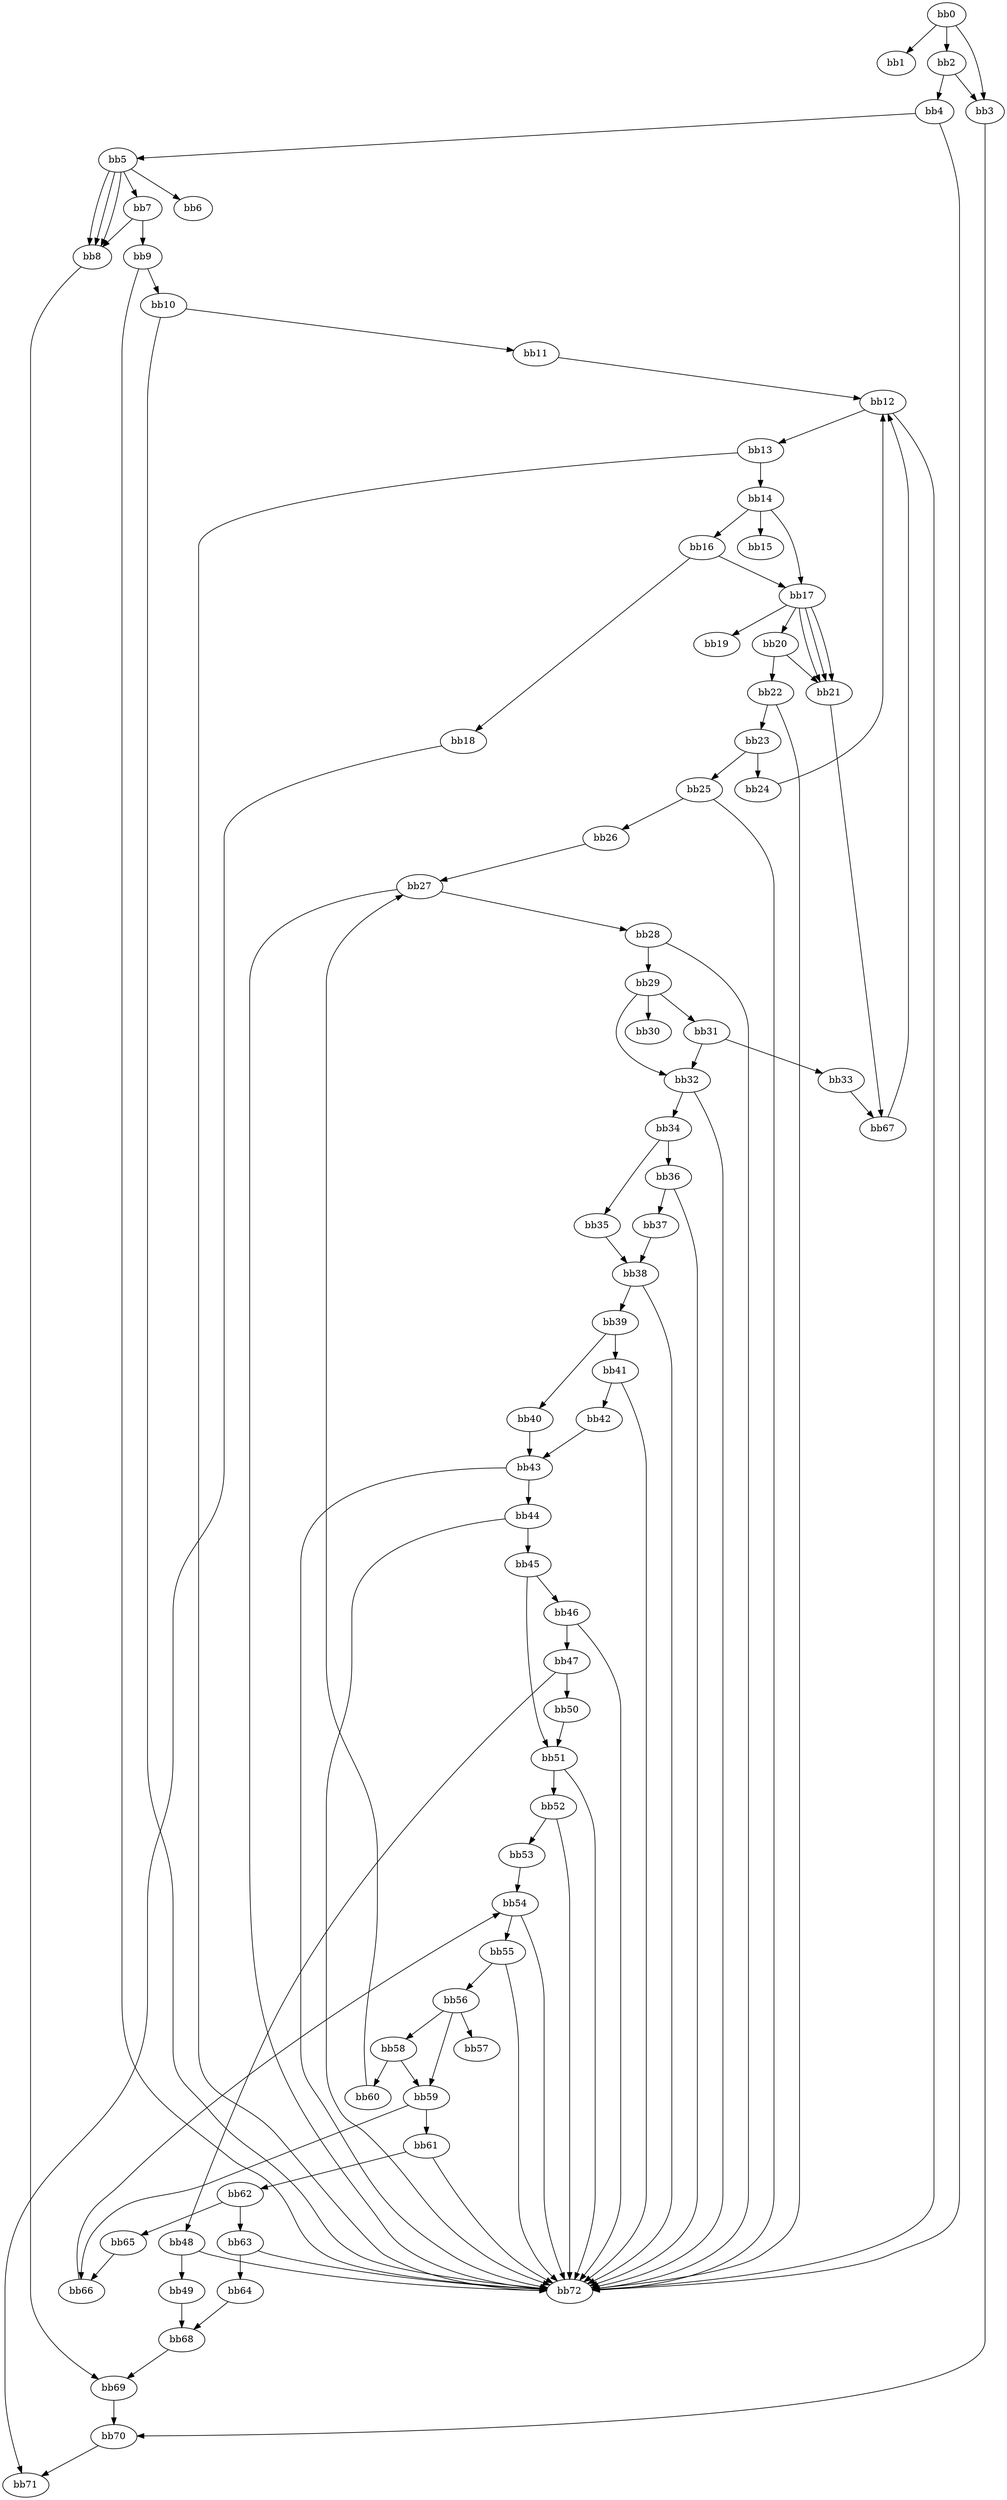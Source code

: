 digraph {
    0 [ label = "bb0\l" ]
    1 [ label = "bb1\l" ]
    2 [ label = "bb2\l" ]
    3 [ label = "bb3\l" ]
    4 [ label = "bb4\l" ]
    5 [ label = "bb5\l" ]
    6 [ label = "bb6\l" ]
    7 [ label = "bb7\l" ]
    8 [ label = "bb8\l" ]
    9 [ label = "bb9\l" ]
    10 [ label = "bb10\l" ]
    11 [ label = "bb11\l" ]
    12 [ label = "bb12\l" ]
    13 [ label = "bb13\l" ]
    14 [ label = "bb14\l" ]
    15 [ label = "bb15\l" ]
    16 [ label = "bb16\l" ]
    17 [ label = "bb17\l" ]
    18 [ label = "bb18\l" ]
    19 [ label = "bb19\l" ]
    20 [ label = "bb20\l" ]
    21 [ label = "bb21\l" ]
    22 [ label = "bb22\l" ]
    23 [ label = "bb23\l" ]
    24 [ label = "bb24\l" ]
    25 [ label = "bb25\l" ]
    26 [ label = "bb26\l" ]
    27 [ label = "bb27\l" ]
    28 [ label = "bb28\l" ]
    29 [ label = "bb29\l" ]
    30 [ label = "bb30\l" ]
    31 [ label = "bb31\l" ]
    32 [ label = "bb32\l" ]
    33 [ label = "bb33\l" ]
    34 [ label = "bb34\l" ]
    35 [ label = "bb35\l" ]
    36 [ label = "bb36\l" ]
    37 [ label = "bb37\l" ]
    38 [ label = "bb38\l" ]
    39 [ label = "bb39\l" ]
    40 [ label = "bb40\l" ]
    41 [ label = "bb41\l" ]
    42 [ label = "bb42\l" ]
    43 [ label = "bb43\l" ]
    44 [ label = "bb44\l" ]
    45 [ label = "bb45\l" ]
    46 [ label = "bb46\l" ]
    47 [ label = "bb47\l" ]
    48 [ label = "bb48\l" ]
    49 [ label = "bb49\l" ]
    50 [ label = "bb50\l" ]
    51 [ label = "bb51\l" ]
    52 [ label = "bb52\l" ]
    53 [ label = "bb53\l" ]
    54 [ label = "bb54\l" ]
    55 [ label = "bb55\l" ]
    56 [ label = "bb56\l" ]
    57 [ label = "bb57\l" ]
    58 [ label = "bb58\l" ]
    59 [ label = "bb59\l" ]
    60 [ label = "bb60\l" ]
    61 [ label = "bb61\l" ]
    62 [ label = "bb62\l" ]
    63 [ label = "bb63\l" ]
    64 [ label = "bb64\l" ]
    65 [ label = "bb65\l" ]
    66 [ label = "bb66\l" ]
    67 [ label = "bb67\l" ]
    68 [ label = "bb68\l" ]
    69 [ label = "bb69\l" ]
    70 [ label = "bb70\l" ]
    71 [ label = "bb71\l" ]
    72 [ label = "bb72\l" ]
    0 -> 1 [ ]
    0 -> 2 [ ]
    0 -> 3 [ ]
    2 -> 3 [ ]
    2 -> 4 [ ]
    3 -> 70 [ ]
    4 -> 5 [ ]
    4 -> 72 [ ]
    5 -> 6 [ ]
    5 -> 7 [ ]
    5 -> 8 [ ]
    5 -> 8 [ ]
    5 -> 8 [ ]
    7 -> 8 [ ]
    7 -> 9 [ ]
    8 -> 69 [ ]
    9 -> 10 [ ]
    9 -> 72 [ ]
    10 -> 11 [ ]
    10 -> 72 [ ]
    11 -> 12 [ ]
    12 -> 13 [ ]
    12 -> 72 [ ]
    13 -> 14 [ ]
    13 -> 72 [ ]
    14 -> 15 [ ]
    14 -> 16 [ ]
    14 -> 17 [ ]
    16 -> 17 [ ]
    16 -> 18 [ ]
    17 -> 19 [ ]
    17 -> 20 [ ]
    17 -> 21 [ ]
    17 -> 21 [ ]
    17 -> 21 [ ]
    18 -> 71 [ ]
    20 -> 21 [ ]
    20 -> 22 [ ]
    21 -> 67 [ ]
    22 -> 23 [ ]
    22 -> 72 [ ]
    23 -> 24 [ ]
    23 -> 25 [ ]
    24 -> 12 [ ]
    25 -> 26 [ ]
    25 -> 72 [ ]
    26 -> 27 [ ]
    27 -> 28 [ ]
    27 -> 72 [ ]
    28 -> 29 [ ]
    28 -> 72 [ ]
    29 -> 30 [ ]
    29 -> 31 [ ]
    29 -> 32 [ ]
    31 -> 32 [ ]
    31 -> 33 [ ]
    32 -> 34 [ ]
    32 -> 72 [ ]
    33 -> 67 [ ]
    34 -> 35 [ ]
    34 -> 36 [ ]
    35 -> 38 [ ]
    36 -> 37 [ ]
    36 -> 72 [ ]
    37 -> 38 [ ]
    38 -> 39 [ ]
    38 -> 72 [ ]
    39 -> 40 [ ]
    39 -> 41 [ ]
    40 -> 43 [ ]
    41 -> 42 [ ]
    41 -> 72 [ ]
    42 -> 43 [ ]
    43 -> 44 [ ]
    43 -> 72 [ ]
    44 -> 45 [ ]
    44 -> 72 [ ]
    45 -> 46 [ ]
    45 -> 51 [ ]
    46 -> 47 [ ]
    46 -> 72 [ ]
    47 -> 48 [ ]
    47 -> 50 [ ]
    48 -> 49 [ ]
    48 -> 72 [ ]
    49 -> 68 [ ]
    50 -> 51 [ ]
    51 -> 52 [ ]
    51 -> 72 [ ]
    52 -> 53 [ ]
    52 -> 72 [ ]
    53 -> 54 [ ]
    54 -> 55 [ ]
    54 -> 72 [ ]
    55 -> 56 [ ]
    55 -> 72 [ ]
    56 -> 57 [ ]
    56 -> 58 [ ]
    56 -> 59 [ ]
    58 -> 59 [ ]
    58 -> 60 [ ]
    59 -> 61 [ ]
    59 -> 66 [ ]
    60 -> 27 [ ]
    61 -> 62 [ ]
    61 -> 72 [ ]
    62 -> 63 [ ]
    62 -> 65 [ ]
    63 -> 64 [ ]
    63 -> 72 [ ]
    64 -> 68 [ ]
    65 -> 66 [ ]
    66 -> 54 [ ]
    67 -> 12 [ ]
    68 -> 69 [ ]
    69 -> 70 [ ]
    70 -> 71 [ ]
}

